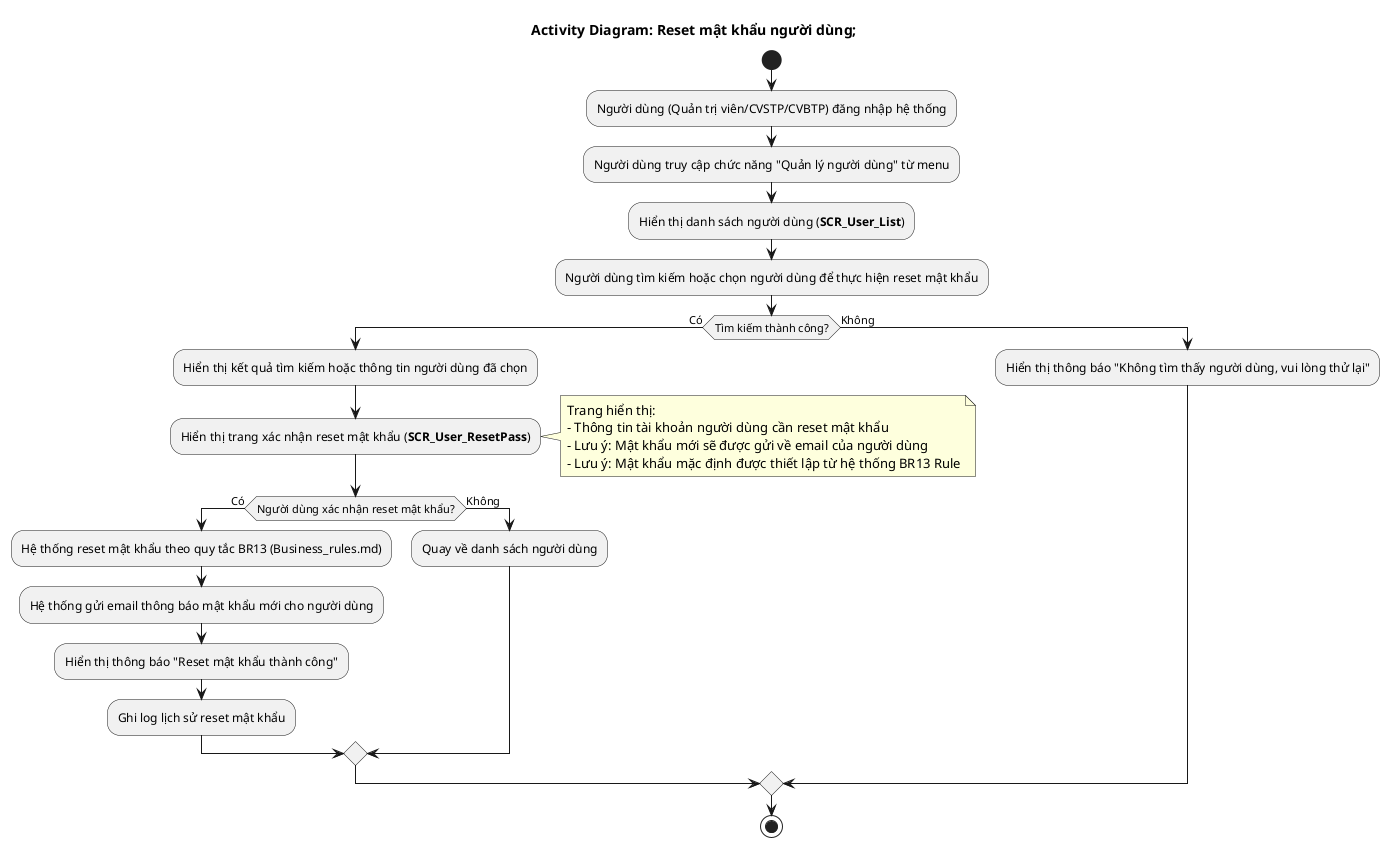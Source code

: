 @startuml AD_User_ResetPass
!pragma layout smetana
title Activity Diagram: Reset mật khẩu người dùng;
start
:Người dùng (Quản trị viên/CVSTP/CVBTP) đăng nhập hệ thống;
:Người dùng truy cập chức năng "Quản lý người dùng" từ menu;
:Hiển thị danh sách người dùng (**SCR_User_List**);
:Người dùng tìm kiếm hoặc chọn người dùng để thực hiện reset mật khẩu;
if (Tìm kiếm thành công?) then (Có)
  :Hiển thị kết quả tìm kiếm hoặc thông tin người dùng đã chọn;
  :Hiển thị trang xác nhận reset mật khẩu (**SCR_User_ResetPass**);
  note right
    Trang hiển thị:
    - Thông tin tài khoản người dùng cần reset mật khẩu
    - Lưu ý: Mật khẩu mới sẽ được gửi về email của người dùng
    - Lưu ý: Mật khẩu mặc định được thiết lập từ hệ thống BR13 Rule
  end note
  if (Người dùng xác nhận reset mật khẩu?) then (Có)
    :Hệ thống reset mật khẩu theo quy tắc BR13 (Business_rules.md);
    :Hệ thống gửi email thông báo mật khẩu mới cho người dùng;
    :Hiển thị thông báo "Reset mật khẩu thành công";
    :Ghi log lịch sử reset mật khẩu;
  else (Không)
    :Quay về danh sách người dùng;
  endif
else (Không)
  :Hiển thị thông báo "Không tìm thấy người dùng, vui lòng thử lại";
endif
stop
@enduml